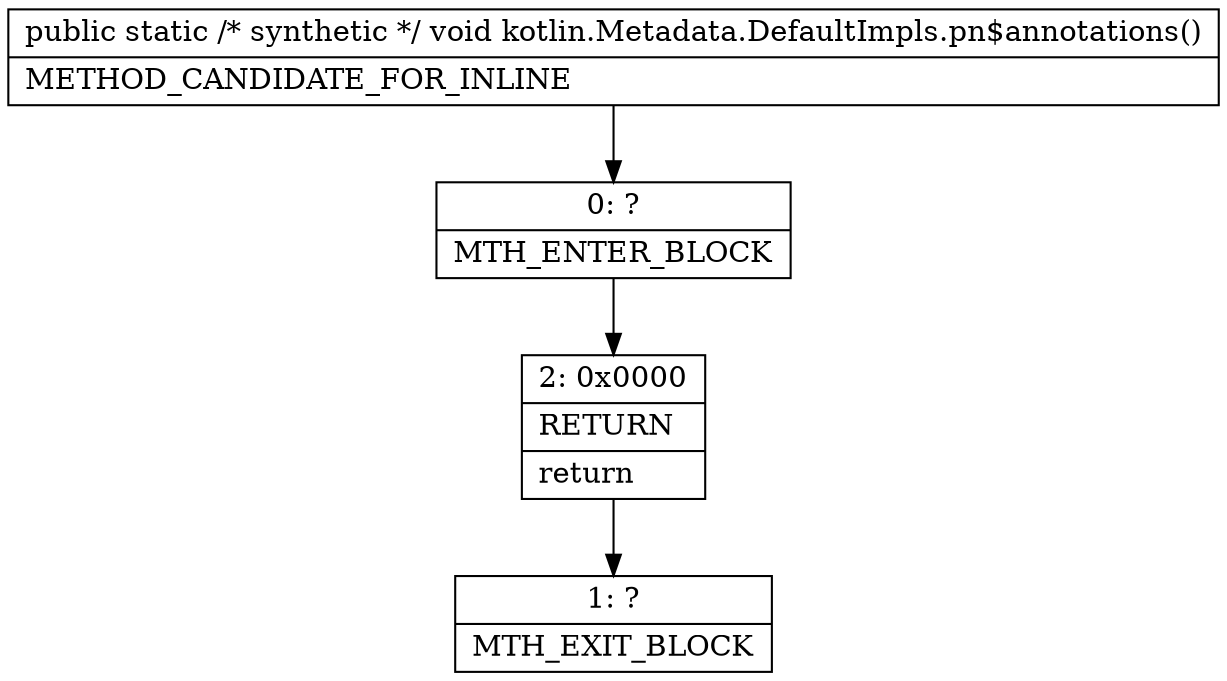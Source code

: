 digraph "CFG forkotlin.Metadata.DefaultImpls.pn$annotations()V" {
Node_0 [shape=record,label="{0\:\ ?|MTH_ENTER_BLOCK\l}"];
Node_2 [shape=record,label="{2\:\ 0x0000|RETURN\l|return\l}"];
Node_1 [shape=record,label="{1\:\ ?|MTH_EXIT_BLOCK\l}"];
MethodNode[shape=record,label="{public static \/* synthetic *\/ void kotlin.Metadata.DefaultImpls.pn$annotations()  | METHOD_CANDIDATE_FOR_INLINE\l}"];
MethodNode -> Node_0;Node_0 -> Node_2;
Node_2 -> Node_1;
}

